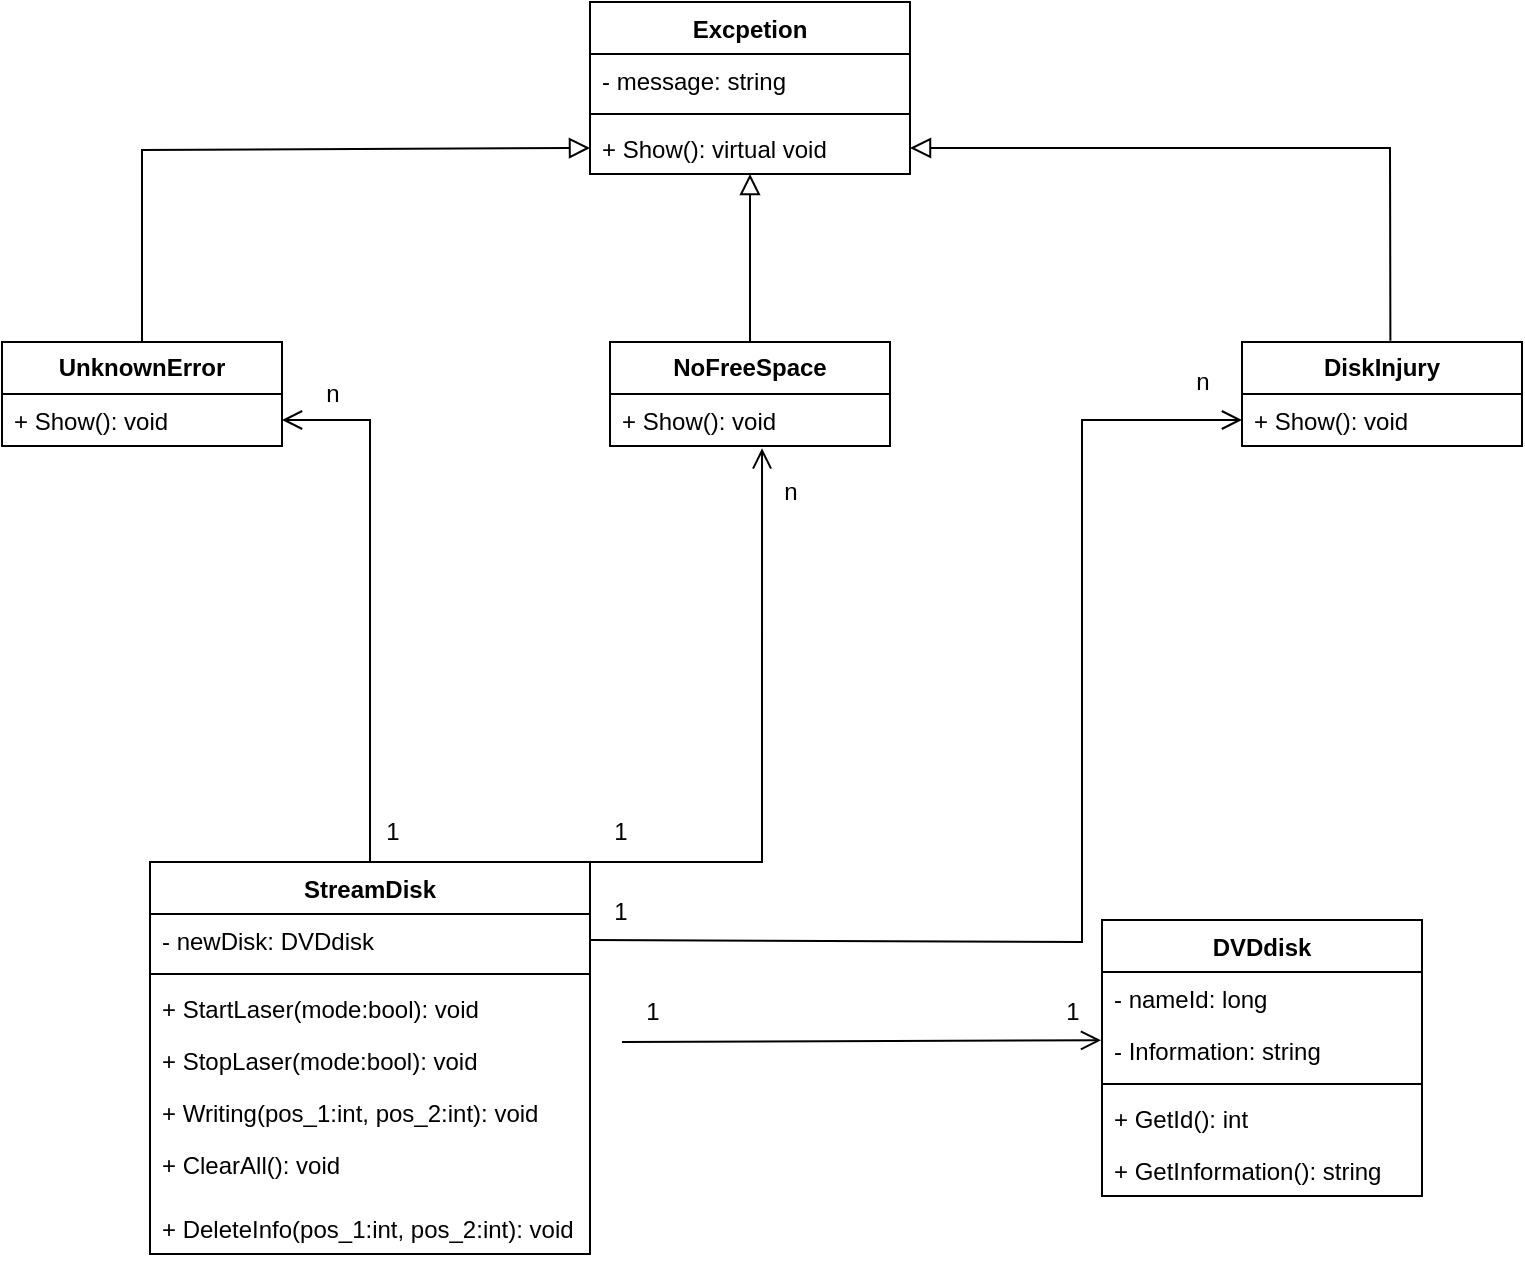 <mxfile version="21.1.0" type="github">
  <diagram name="Страница 1" id="WF-ytKVYaMYogK4iPMUI">
    <mxGraphModel dx="1195" dy="1806" grid="1" gridSize="10" guides="1" tooltips="1" connect="1" arrows="1" fold="1" page="1" pageScale="1" pageWidth="827" pageHeight="1169" math="0" shadow="0">
      <root>
        <mxCell id="0" />
        <mxCell id="1" parent="0" />
        <mxCell id="6ekMqyJ0q6iRsMbLpRR5-1" value="DVDdisk" style="swimlane;fontStyle=1;align=center;verticalAlign=top;childLayout=stackLayout;horizontal=1;startSize=26;horizontalStack=0;resizeParent=1;resizeParentMax=0;resizeLast=0;collapsible=1;marginBottom=0;whiteSpace=wrap;html=1;" parent="1" vertex="1">
          <mxGeometry x="570" y="219" width="160" height="138" as="geometry" />
        </mxCell>
        <mxCell id="6ekMqyJ0q6iRsMbLpRR5-2" value="- nameId: long" style="text;strokeColor=none;fillColor=none;align=left;verticalAlign=top;spacingLeft=4;spacingRight=4;overflow=hidden;rotatable=0;points=[[0,0.5],[1,0.5]];portConstraint=eastwest;whiteSpace=wrap;html=1;" parent="6ekMqyJ0q6iRsMbLpRR5-1" vertex="1">
          <mxGeometry y="26" width="160" height="26" as="geometry" />
        </mxCell>
        <mxCell id="6ekMqyJ0q6iRsMbLpRR5-8" value="- Information: string" style="text;strokeColor=none;fillColor=none;align=left;verticalAlign=top;spacingLeft=4;spacingRight=4;overflow=hidden;rotatable=0;points=[[0,0.5],[1,0.5]];portConstraint=eastwest;whiteSpace=wrap;html=1;" parent="6ekMqyJ0q6iRsMbLpRR5-1" vertex="1">
          <mxGeometry y="52" width="160" height="26" as="geometry" />
        </mxCell>
        <mxCell id="6ekMqyJ0q6iRsMbLpRR5-3" value="" style="line;strokeWidth=1;fillColor=none;align=left;verticalAlign=middle;spacingTop=-1;spacingLeft=3;spacingRight=3;rotatable=0;labelPosition=right;points=[];portConstraint=eastwest;strokeColor=inherit;" parent="6ekMqyJ0q6iRsMbLpRR5-1" vertex="1">
          <mxGeometry y="78" width="160" height="8" as="geometry" />
        </mxCell>
        <mxCell id="6ekMqyJ0q6iRsMbLpRR5-4" value="+ GetId(): int&amp;nbsp;" style="text;strokeColor=none;fillColor=none;align=left;verticalAlign=top;spacingLeft=4;spacingRight=4;overflow=hidden;rotatable=0;points=[[0,0.5],[1,0.5]];portConstraint=eastwest;whiteSpace=wrap;html=1;" parent="6ekMqyJ0q6iRsMbLpRR5-1" vertex="1">
          <mxGeometry y="86" width="160" height="26" as="geometry" />
        </mxCell>
        <mxCell id="6ekMqyJ0q6iRsMbLpRR5-6" value="+ GetInformation(): string&amp;nbsp;" style="text;strokeColor=none;fillColor=none;align=left;verticalAlign=top;spacingLeft=4;spacingRight=4;overflow=hidden;rotatable=0;points=[[0,0.5],[1,0.5]];portConstraint=eastwest;whiteSpace=wrap;html=1;" parent="6ekMqyJ0q6iRsMbLpRR5-1" vertex="1">
          <mxGeometry y="112" width="160" height="26" as="geometry" />
        </mxCell>
        <mxCell id="6ekMqyJ0q6iRsMbLpRR5-9" value="StreamDisk" style="swimlane;fontStyle=1;align=center;verticalAlign=top;childLayout=stackLayout;horizontal=1;startSize=26;horizontalStack=0;resizeParent=1;resizeParentMax=0;resizeLast=0;collapsible=1;marginBottom=0;whiteSpace=wrap;html=1;" parent="1" vertex="1">
          <mxGeometry x="94" y="190" width="220" height="196" as="geometry" />
        </mxCell>
        <mxCell id="6ekMqyJ0q6iRsMbLpRR5-10" value="- newDisk: DVDdisk" style="text;strokeColor=none;fillColor=none;align=left;verticalAlign=top;spacingLeft=4;spacingRight=4;overflow=hidden;rotatable=0;points=[[0,0.5],[1,0.5]];portConstraint=eastwest;whiteSpace=wrap;html=1;" parent="6ekMqyJ0q6iRsMbLpRR5-9" vertex="1">
          <mxGeometry y="26" width="220" height="26" as="geometry" />
        </mxCell>
        <mxCell id="6ekMqyJ0q6iRsMbLpRR5-11" value="" style="line;strokeWidth=1;fillColor=none;align=left;verticalAlign=middle;spacingTop=-1;spacingLeft=3;spacingRight=3;rotatable=0;labelPosition=right;points=[];portConstraint=eastwest;strokeColor=inherit;" parent="6ekMqyJ0q6iRsMbLpRR5-9" vertex="1">
          <mxGeometry y="52" width="220" height="8" as="geometry" />
        </mxCell>
        <mxCell id="6ekMqyJ0q6iRsMbLpRR5-12" value="+ StartLaser(mode:bool): void" style="text;strokeColor=none;fillColor=none;align=left;verticalAlign=top;spacingLeft=4;spacingRight=4;overflow=hidden;rotatable=0;points=[[0,0.5],[1,0.5]];portConstraint=eastwest;whiteSpace=wrap;html=1;" parent="6ekMqyJ0q6iRsMbLpRR5-9" vertex="1">
          <mxGeometry y="60" width="220" height="26" as="geometry" />
        </mxCell>
        <mxCell id="6ekMqyJ0q6iRsMbLpRR5-13" value="+ StopLaser(mode:bool): void" style="text;strokeColor=none;fillColor=none;align=left;verticalAlign=top;spacingLeft=4;spacingRight=4;overflow=hidden;rotatable=0;points=[[0,0.5],[1,0.5]];portConstraint=eastwest;whiteSpace=wrap;html=1;" parent="6ekMqyJ0q6iRsMbLpRR5-9" vertex="1">
          <mxGeometry y="86" width="220" height="26" as="geometry" />
        </mxCell>
        <mxCell id="6ekMqyJ0q6iRsMbLpRR5-14" value="+ Writing(pos_1:int, pos_2:int): void" style="text;strokeColor=none;fillColor=none;align=left;verticalAlign=top;spacingLeft=4;spacingRight=4;overflow=hidden;rotatable=0;points=[[0,0.5],[1,0.5]];portConstraint=eastwest;whiteSpace=wrap;html=1;" parent="6ekMqyJ0q6iRsMbLpRR5-9" vertex="1">
          <mxGeometry y="112" width="220" height="26" as="geometry" />
        </mxCell>
        <mxCell id="6ekMqyJ0q6iRsMbLpRR5-15" value="+ ClearAll(): void" style="text;strokeColor=none;fillColor=none;align=left;verticalAlign=top;spacingLeft=4;spacingRight=4;overflow=hidden;rotatable=0;points=[[0,0.5],[1,0.5]];portConstraint=eastwest;whiteSpace=wrap;html=1;" parent="6ekMqyJ0q6iRsMbLpRR5-9" vertex="1">
          <mxGeometry y="138" width="220" height="32" as="geometry" />
        </mxCell>
        <mxCell id="6ekMqyJ0q6iRsMbLpRR5-18" value="+ DeleteInfo(pos_1:int, pos_2:int): void" style="text;strokeColor=none;fillColor=none;align=left;verticalAlign=top;spacingLeft=4;spacingRight=4;overflow=hidden;rotatable=0;points=[[0,0.5],[1,0.5]];portConstraint=eastwest;whiteSpace=wrap;html=1;" parent="6ekMqyJ0q6iRsMbLpRR5-9" vertex="1">
          <mxGeometry y="170" width="220" height="26" as="geometry" />
        </mxCell>
        <mxCell id="6ekMqyJ0q6iRsMbLpRR5-46" value="Excpetion" style="swimlane;fontStyle=1;align=center;verticalAlign=top;childLayout=stackLayout;horizontal=1;startSize=26;horizontalStack=0;resizeParent=1;resizeParentMax=0;resizeLast=0;collapsible=1;marginBottom=0;whiteSpace=wrap;html=1;" parent="1" vertex="1">
          <mxGeometry x="314" y="-240" width="160" height="86" as="geometry" />
        </mxCell>
        <mxCell id="6ekMqyJ0q6iRsMbLpRR5-47" value="- message: string" style="text;strokeColor=none;fillColor=none;align=left;verticalAlign=top;spacingLeft=4;spacingRight=4;overflow=hidden;rotatable=0;points=[[0,0.5],[1,0.5]];portConstraint=eastwest;whiteSpace=wrap;html=1;" parent="6ekMqyJ0q6iRsMbLpRR5-46" vertex="1">
          <mxGeometry y="26" width="160" height="26" as="geometry" />
        </mxCell>
        <mxCell id="6ekMqyJ0q6iRsMbLpRR5-48" value="" style="line;strokeWidth=1;fillColor=none;align=left;verticalAlign=middle;spacingTop=-1;spacingLeft=3;spacingRight=3;rotatable=0;labelPosition=right;points=[];portConstraint=eastwest;strokeColor=inherit;" parent="6ekMqyJ0q6iRsMbLpRR5-46" vertex="1">
          <mxGeometry y="52" width="160" height="8" as="geometry" />
        </mxCell>
        <mxCell id="6ekMqyJ0q6iRsMbLpRR5-49" value="+ Show(): virtual void" style="text;strokeColor=none;fillColor=none;align=left;verticalAlign=top;spacingLeft=4;spacingRight=4;overflow=hidden;rotatable=0;points=[[0,0.5],[1,0.5]];portConstraint=eastwest;whiteSpace=wrap;html=1;" parent="6ekMqyJ0q6iRsMbLpRR5-46" vertex="1">
          <mxGeometry y="60" width="160" height="26" as="geometry" />
        </mxCell>
        <mxCell id="6ekMqyJ0q6iRsMbLpRR5-50" value="&lt;b&gt;UnknownError&lt;/b&gt;" style="swimlane;fontStyle=0;childLayout=stackLayout;horizontal=1;startSize=26;fillColor=none;horizontalStack=0;resizeParent=1;resizeParentMax=0;resizeLast=0;collapsible=1;marginBottom=0;whiteSpace=wrap;html=1;" parent="1" vertex="1">
          <mxGeometry x="20" y="-70" width="140" height="52" as="geometry" />
        </mxCell>
        <mxCell id="6ekMqyJ0q6iRsMbLpRR5-51" value="+ Show(): void" style="text;strokeColor=none;fillColor=none;align=left;verticalAlign=top;spacingLeft=4;spacingRight=4;overflow=hidden;rotatable=0;points=[[0,0.5],[1,0.5]];portConstraint=eastwest;whiteSpace=wrap;html=1;" parent="6ekMqyJ0q6iRsMbLpRR5-50" vertex="1">
          <mxGeometry y="26" width="140" height="26" as="geometry" />
        </mxCell>
        <mxCell id="6ekMqyJ0q6iRsMbLpRR5-62" value="&lt;b&gt;DiskInjury&lt;/b&gt;" style="swimlane;fontStyle=0;childLayout=stackLayout;horizontal=1;startSize=26;fillColor=none;horizontalStack=0;resizeParent=1;resizeParentMax=0;resizeLast=0;collapsible=1;marginBottom=0;whiteSpace=wrap;html=1;" parent="1" vertex="1">
          <mxGeometry x="640" y="-70" width="140" height="52" as="geometry" />
        </mxCell>
        <mxCell id="6ekMqyJ0q6iRsMbLpRR5-63" value="+ Show(): void" style="text;strokeColor=none;fillColor=none;align=left;verticalAlign=top;spacingLeft=4;spacingRight=4;overflow=hidden;rotatable=0;points=[[0,0.5],[1,0.5]];portConstraint=eastwest;whiteSpace=wrap;html=1;" parent="6ekMqyJ0q6iRsMbLpRR5-62" vertex="1">
          <mxGeometry y="26" width="140" height="26" as="geometry" />
        </mxCell>
        <mxCell id="6ekMqyJ0q6iRsMbLpRR5-64" value="&lt;b&gt;NoFreeSpace&lt;/b&gt;" style="swimlane;fontStyle=0;childLayout=stackLayout;horizontal=1;startSize=26;fillColor=none;horizontalStack=0;resizeParent=1;resizeParentMax=0;resizeLast=0;collapsible=1;marginBottom=0;whiteSpace=wrap;html=1;" parent="1" vertex="1">
          <mxGeometry x="324" y="-70" width="140" height="52" as="geometry" />
        </mxCell>
        <mxCell id="6ekMqyJ0q6iRsMbLpRR5-65" value="+ Show(): void" style="text;strokeColor=none;fillColor=none;align=left;verticalAlign=top;spacingLeft=4;spacingRight=4;overflow=hidden;rotatable=0;points=[[0,0.5],[1,0.5]];portConstraint=eastwest;whiteSpace=wrap;html=1;" parent="6ekMqyJ0q6iRsMbLpRR5-64" vertex="1">
          <mxGeometry y="26" width="140" height="26" as="geometry" />
        </mxCell>
        <mxCell id="6ekMqyJ0q6iRsMbLpRR5-68" value="" style="endArrow=block;html=1;rounded=0;align=center;verticalAlign=bottom;endFill=0;labelBackgroundColor=none;endSize=8;exitX=0.5;exitY=0;exitDx=0;exitDy=0;" parent="1" source="6ekMqyJ0q6iRsMbLpRR5-64" target="6ekMqyJ0q6iRsMbLpRR5-49" edge="1">
          <mxGeometry y="10" relative="1" as="geometry">
            <mxPoint x="254" y="-120" as="sourcePoint" />
            <mxPoint x="400" y="-160" as="targetPoint" />
            <mxPoint as="offset" />
          </mxGeometry>
        </mxCell>
        <mxCell id="6ekMqyJ0q6iRsMbLpRR5-69" value="" style="resizable=0;html=1;align=center;verticalAlign=top;labelBackgroundColor=none;" parent="6ekMqyJ0q6iRsMbLpRR5-68" connectable="0" vertex="1">
          <mxGeometry relative="1" as="geometry" />
        </mxCell>
        <mxCell id="6ekMqyJ0q6iRsMbLpRR5-70" value="" style="endArrow=block;html=1;rounded=0;align=center;verticalAlign=bottom;endFill=0;labelBackgroundColor=none;endSize=8;exitX=0.53;exitY=-0.012;exitDx=0;exitDy=0;entryX=1;entryY=0.5;entryDx=0;entryDy=0;exitPerimeter=0;" parent="1" source="6ekMqyJ0q6iRsMbLpRR5-62" target="6ekMqyJ0q6iRsMbLpRR5-49" edge="1">
          <mxGeometry y="10" relative="1" as="geometry">
            <mxPoint x="404" y="-60" as="sourcePoint" />
            <mxPoint x="404" y="-144" as="targetPoint" />
            <Array as="points">
              <mxPoint x="714" y="-167" />
            </Array>
            <mxPoint as="offset" />
          </mxGeometry>
        </mxCell>
        <mxCell id="6ekMqyJ0q6iRsMbLpRR5-71" value="" style="resizable=0;html=1;align=center;verticalAlign=top;labelBackgroundColor=none;" parent="6ekMqyJ0q6iRsMbLpRR5-70" connectable="0" vertex="1">
          <mxGeometry relative="1" as="geometry" />
        </mxCell>
        <mxCell id="6ekMqyJ0q6iRsMbLpRR5-72" value="" style="endArrow=block;html=1;rounded=0;align=center;verticalAlign=bottom;endFill=0;labelBackgroundColor=none;endSize=8;exitX=0.5;exitY=0;exitDx=0;exitDy=0;entryX=0;entryY=0.5;entryDx=0;entryDy=0;" parent="1" source="6ekMqyJ0q6iRsMbLpRR5-50" target="6ekMqyJ0q6iRsMbLpRR5-49" edge="1">
          <mxGeometry y="10" relative="1" as="geometry">
            <mxPoint x="80" y="-70" as="sourcePoint" />
            <mxPoint x="-160" y="-166" as="targetPoint" />
            <Array as="points">
              <mxPoint x="90" y="-166" />
            </Array>
            <mxPoint as="offset" />
          </mxGeometry>
        </mxCell>
        <mxCell id="6ekMqyJ0q6iRsMbLpRR5-73" value="" style="resizable=0;html=1;align=center;verticalAlign=top;labelBackgroundColor=none;" parent="6ekMqyJ0q6iRsMbLpRR5-72" connectable="0" vertex="1">
          <mxGeometry relative="1" as="geometry" />
        </mxCell>
        <mxCell id="6ekMqyJ0q6iRsMbLpRR5-74" value="" style="endArrow=open;startArrow=none;endFill=0;startFill=0;endSize=8;html=1;verticalAlign=bottom;labelBackgroundColor=none;strokeWidth=1;rounded=0;entryX=-0.003;entryY=0.313;entryDx=0;entryDy=0;entryPerimeter=0;" parent="1" target="6ekMqyJ0q6iRsMbLpRR5-8" edge="1">
          <mxGeometry width="160" relative="1" as="geometry">
            <mxPoint x="330" y="280" as="sourcePoint" />
            <mxPoint x="550" y="250" as="targetPoint" />
          </mxGeometry>
        </mxCell>
        <mxCell id="6ekMqyJ0q6iRsMbLpRR5-75" value="1" style="text;html=1;align=center;verticalAlign=middle;resizable=0;points=[];autosize=1;strokeColor=none;fillColor=none;" parent="1" vertex="1">
          <mxGeometry x="540" y="250" width="30" height="30" as="geometry" />
        </mxCell>
        <mxCell id="6ekMqyJ0q6iRsMbLpRR5-76" value="1" style="text;html=1;align=center;verticalAlign=middle;resizable=0;points=[];autosize=1;strokeColor=none;fillColor=none;" parent="1" vertex="1">
          <mxGeometry x="330" y="250" width="30" height="30" as="geometry" />
        </mxCell>
        <mxCell id="DtXgAEZtFvHiE_MJQ2XJ-1" value="" style="endArrow=open;startArrow=none;endFill=0;startFill=0;endSize=8;html=1;verticalAlign=bottom;labelBackgroundColor=none;strokeWidth=1;rounded=0;entryX=1;entryY=0.5;entryDx=0;entryDy=0;exitX=0.5;exitY=0;exitDx=0;exitDy=0;" edge="1" parent="1" source="6ekMqyJ0q6iRsMbLpRR5-9" target="6ekMqyJ0q6iRsMbLpRR5-51">
          <mxGeometry width="160" relative="1" as="geometry">
            <mxPoint x="140" y="71" as="sourcePoint" />
            <mxPoint x="380" y="70" as="targetPoint" />
            <Array as="points">
              <mxPoint x="204" y="-31" />
            </Array>
          </mxGeometry>
        </mxCell>
        <mxCell id="DtXgAEZtFvHiE_MJQ2XJ-2" value="" style="endArrow=open;startArrow=none;endFill=0;startFill=0;endSize=8;html=1;verticalAlign=bottom;labelBackgroundColor=none;strokeWidth=1;rounded=0;entryX=0.543;entryY=1.045;entryDx=0;entryDy=0;exitX=1;exitY=0;exitDx=0;exitDy=0;entryPerimeter=0;" edge="1" parent="1" source="6ekMqyJ0q6iRsMbLpRR5-9" target="6ekMqyJ0q6iRsMbLpRR5-65">
          <mxGeometry width="160" relative="1" as="geometry">
            <mxPoint x="214" y="200" as="sourcePoint" />
            <mxPoint x="170" y="-21" as="targetPoint" />
            <Array as="points">
              <mxPoint x="400" y="190" />
            </Array>
          </mxGeometry>
        </mxCell>
        <mxCell id="DtXgAEZtFvHiE_MJQ2XJ-3" value="" style="endArrow=open;startArrow=none;endFill=0;startFill=0;endSize=8;html=1;verticalAlign=bottom;labelBackgroundColor=none;strokeWidth=1;rounded=0;entryX=0;entryY=0.5;entryDx=0;entryDy=0;exitX=1;exitY=0.5;exitDx=0;exitDy=0;" edge="1" parent="1" source="6ekMqyJ0q6iRsMbLpRR5-10" target="6ekMqyJ0q6iRsMbLpRR5-63">
          <mxGeometry width="160" relative="1" as="geometry">
            <mxPoint x="324" y="200" as="sourcePoint" />
            <mxPoint x="410" y="-7" as="targetPoint" />
            <Array as="points">
              <mxPoint x="560" y="230" />
              <mxPoint x="560" y="200" />
              <mxPoint x="560" y="-31" />
            </Array>
          </mxGeometry>
        </mxCell>
        <mxCell id="DtXgAEZtFvHiE_MJQ2XJ-4" value="n" style="text;html=1;align=center;verticalAlign=middle;resizable=0;points=[];autosize=1;strokeColor=none;fillColor=none;" vertex="1" parent="1">
          <mxGeometry x="605" y="-65" width="30" height="30" as="geometry" />
        </mxCell>
        <mxCell id="DtXgAEZtFvHiE_MJQ2XJ-5" value="1" style="text;html=1;align=center;verticalAlign=middle;resizable=0;points=[];autosize=1;strokeColor=none;fillColor=none;" vertex="1" parent="1">
          <mxGeometry x="314" y="200" width="30" height="30" as="geometry" />
        </mxCell>
        <mxCell id="DtXgAEZtFvHiE_MJQ2XJ-6" value="1" style="text;html=1;align=center;verticalAlign=middle;resizable=0;points=[];autosize=1;strokeColor=none;fillColor=none;" vertex="1" parent="1">
          <mxGeometry x="200" y="160" width="30" height="30" as="geometry" />
        </mxCell>
        <mxCell id="DtXgAEZtFvHiE_MJQ2XJ-7" value="1" style="text;html=1;align=center;verticalAlign=middle;resizable=0;points=[];autosize=1;strokeColor=none;fillColor=none;" vertex="1" parent="1">
          <mxGeometry x="314" y="160" width="30" height="30" as="geometry" />
        </mxCell>
        <mxCell id="DtXgAEZtFvHiE_MJQ2XJ-8" value="n" style="text;html=1;align=center;verticalAlign=middle;resizable=0;points=[];autosize=1;strokeColor=none;fillColor=none;" vertex="1" parent="1">
          <mxGeometry x="399" y="-10" width="30" height="30" as="geometry" />
        </mxCell>
        <mxCell id="DtXgAEZtFvHiE_MJQ2XJ-10" value="n" style="text;html=1;align=center;verticalAlign=middle;resizable=0;points=[];autosize=1;strokeColor=none;fillColor=none;" vertex="1" parent="1">
          <mxGeometry x="170" y="-59" width="30" height="30" as="geometry" />
        </mxCell>
      </root>
    </mxGraphModel>
  </diagram>
</mxfile>
